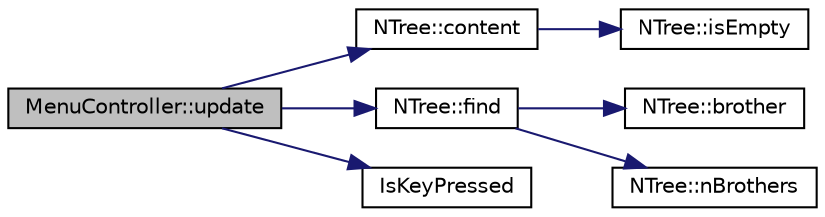 digraph "MenuController::update"
{
 // LATEX_PDF_SIZE
  edge [fontname="Helvetica",fontsize="10",labelfontname="Helvetica",labelfontsize="10"];
  node [fontname="Helvetica",fontsize="10",shape=record];
  rankdir="LR";
  Node1 [label="MenuController::update",height=0.2,width=0.4,color="black", fillcolor="grey75", style="filled", fontcolor="black",tooltip=" "];
  Node1 -> Node2 [color="midnightblue",fontsize="10",style="solid",fontname="Helvetica"];
  Node2 [label="NTree::content",height=0.2,width=0.4,color="black", fillcolor="white", style="filled",URL="$class_n_tree.html#a4b26c68f62fedcba6c3f0c877a45ef2b",tooltip=" "];
  Node2 -> Node3 [color="midnightblue",fontsize="10",style="solid",fontname="Helvetica"];
  Node3 [label="NTree::isEmpty",height=0.2,width=0.4,color="black", fillcolor="white", style="filled",URL="$class_n_tree.html#af04958be73f20404ce84907cef297435",tooltip=" "];
  Node1 -> Node4 [color="midnightblue",fontsize="10",style="solid",fontname="Helvetica"];
  Node4 [label="NTree::find",height=0.2,width=0.4,color="black", fillcolor="white", style="filled",URL="$class_n_tree.html#a37bfd0be1ceae166fd12a92fd0104e3d",tooltip=" "];
  Node4 -> Node5 [color="midnightblue",fontsize="10",style="solid",fontname="Helvetica"];
  Node5 [label="NTree::brother",height=0.2,width=0.4,color="black", fillcolor="white", style="filled",URL="$class_n_tree.html#a3e340bf56c643e25c917240b737045a1",tooltip=" "];
  Node4 -> Node6 [color="midnightblue",fontsize="10",style="solid",fontname="Helvetica"];
  Node6 [label="NTree::nBrothers",height=0.2,width=0.4,color="black", fillcolor="white", style="filled",URL="$class_n_tree.html#a075e4c9929ff7f830038f12adefd3ac9",tooltip=" "];
  Node1 -> Node7 [color="midnightblue",fontsize="10",style="solid",fontname="Helvetica"];
  Node7 [label="IsKeyPressed",height=0.2,width=0.4,color="black", fillcolor="white", style="filled",URL="$raylib_8h.html#a0e0fe3d0f97dcbd87a163dd33e97d425",tooltip=" "];
}
